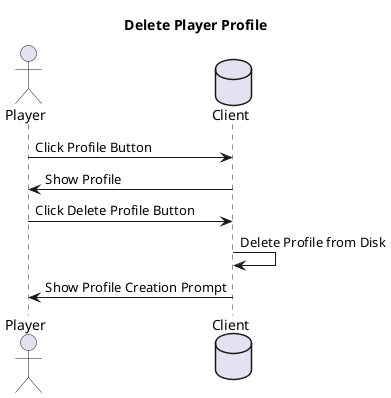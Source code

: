 @startuml
title Delete Player Profile

actor Player
database Client

Player->Client: Click Profile Button
Client->Player: Show Profile
Player->Client: Click Delete Profile Button
Client->Client: Delete Profile from Disk
Client->Player: Show Profile Creation Prompt

@enduml